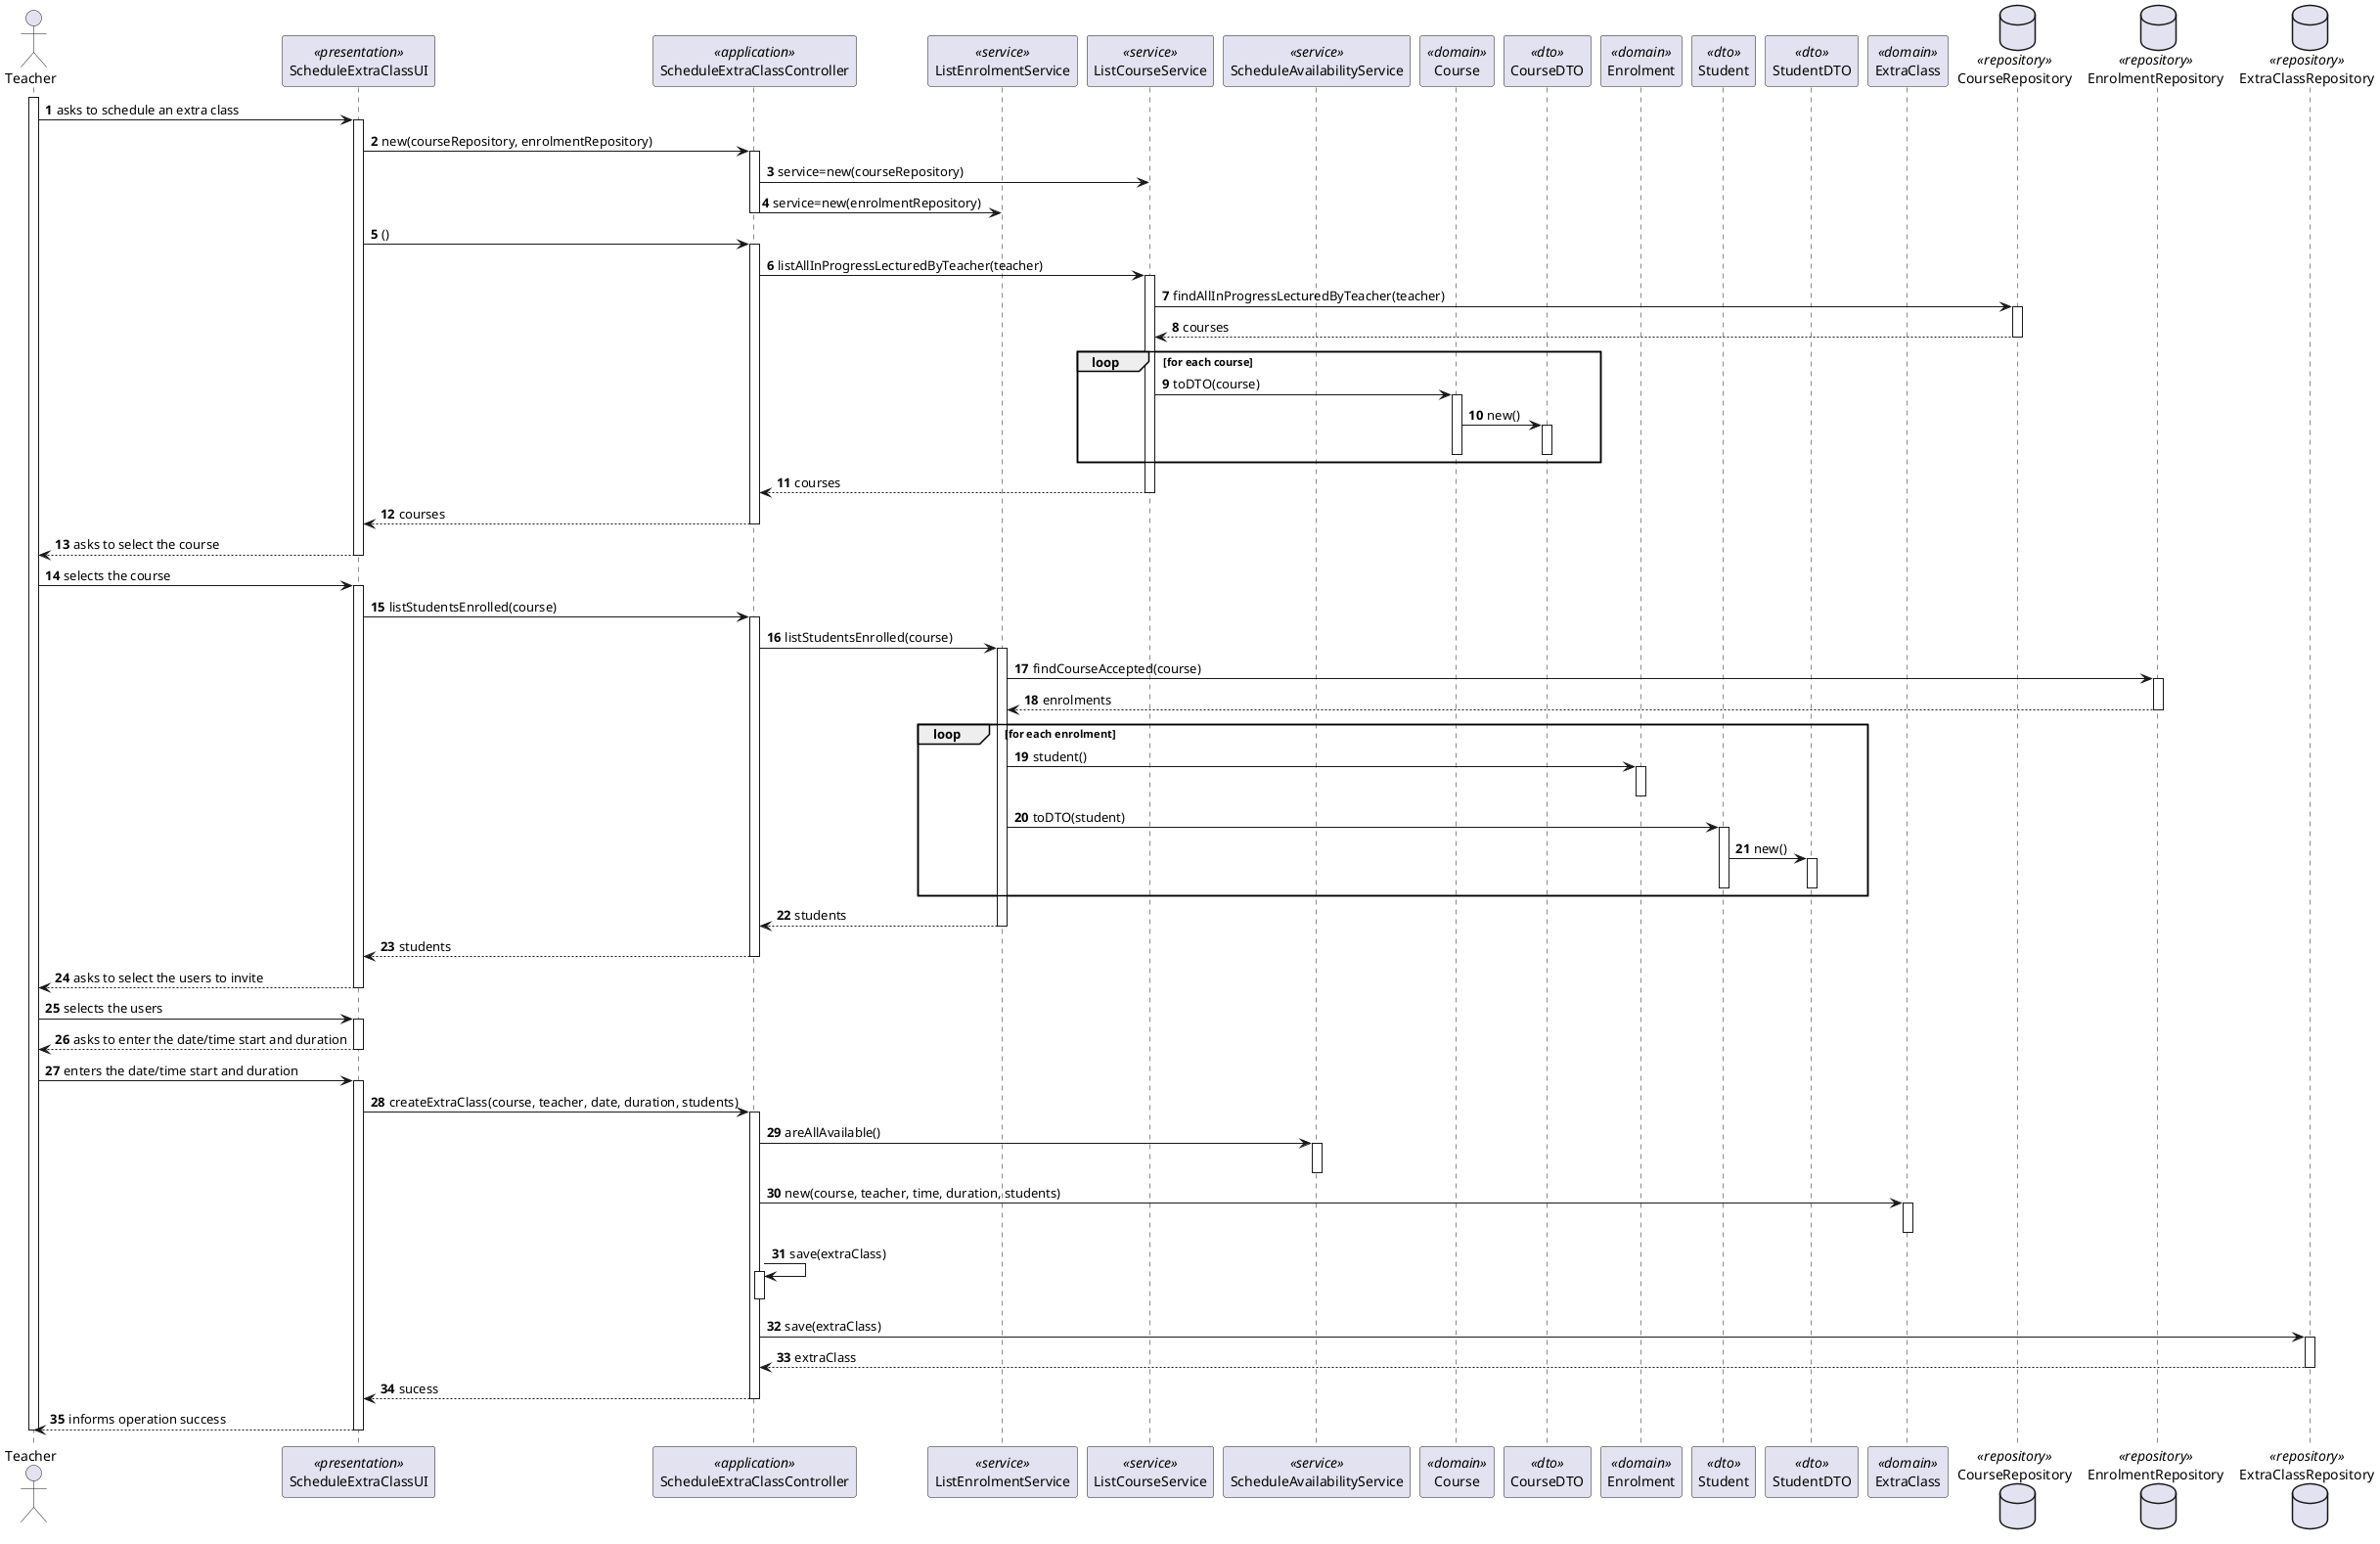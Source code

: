 @startuml US1011_SD
autonumber

actor "Teacher" as T
participant "ScheduleExtraClassUI" as UI <<presentation>>
participant "ScheduleExtraClassController" as CTRL <<application>>
participant "ListEnrolmentService" as ESRV <<service>>
participant "ListCourseService" as CSRV <<service>>
participant "ScheduleAvailabilityService" as SSRV <<service>>
participant "Course" as C <<domain>>
participant "CourseDTO" as CDTO <<dto>>
participant "Enrolment" as E <<domain>>
participant "Student" as S <<dto>>
participant "StudentDTO" as SDTO <<dto>>
participant "ExtraClass" as EX <<domain>>


database CourseRepository as CREP <<repository>>
database EnrolmentRepository as EREP <<repository>>
database ExtraClassRepository as EXREP <<repository>>

activate T

T -> UI : asks to schedule an extra class
activate UI

UI -> CTRL : new(courseRepository, enrolmentRepository)
activate CTRL
CTRL -> CSRV : service=new(courseRepository)
CTRL -> ESRV : service=new(enrolmentRepository)
deactivate CTRL

UI -> CTRL : ()
activate CTRL
CTRL -> CSRV : listAllInProgressLecturedByTeacher(teacher)
activate CSRV
CSRV -> CREP : findAllInProgressLecturedByTeacher(teacher)
activate CREP
CREP --> CSRV : courses
deactivate CREP

loop for each course
  CSRV -> C : toDTO(course)
  activate C
  C -> CDTO : new()
  activate CDTO
  deactivate CDTO
  deactivate C
end loop

CSRV --> CTRL : courses
deactivate CSRV
CTRL --> UI : courses
deactivate CTRL

UI --> T : asks to select the course
deactivate UI

T -> UI : selects the course
activate UI

UI -> CTRL : listStudentsEnrolled(course)
activate CTRL
CTRL -> ESRV : listStudentsEnrolled(course)
activate ESRV
ESRV -> EREP : findCourseAccepted(course)
activate EREP
EREP --> ESRV : enrolments
deactivate EREP

loop for each enrolment
  ESRV -> E : student()
  activate E
  deactivate E

  ESRV -> S : toDTO(student)
  activate S
  S -> SDTO : new()
  activate SDTO
  deactivate S
  deactivate SDTO
  deactivate E
end loop

ESRV --> CTRL : students
deactivate ESRV
CTRL --> UI : students
deactivate CTRL

UI --> T : asks to select the users to invite
deactivate UI

T -> UI : selects the users
activate UI
UI--> T : asks to enter the date/time start and duration
deactivate UI

T -> UI : enters the date/time start and duration
activate UI
UI -> CTRL : createExtraClass(course, teacher, date, duration, students)
activate CTRL
CTRL -> SSRV : areAllAvailable()
activate SSRV
deactivate SSRV
CTRL -> EX : new(course, teacher, time, duration, students)
activate EX
deactivate EX
CTRL -> CTRL : save(extraClass)
activate CTRL
deactivate CTRL
CTRL -> EXREP : save(extraClass)
activate EXREP
EXREP --> CTRL : extraClass
deactivate EXREP
CTRL --> UI : sucess
deactivate CTRL
UI--> T : informs operation success
deactivate UI

deactivate T

@enduml
